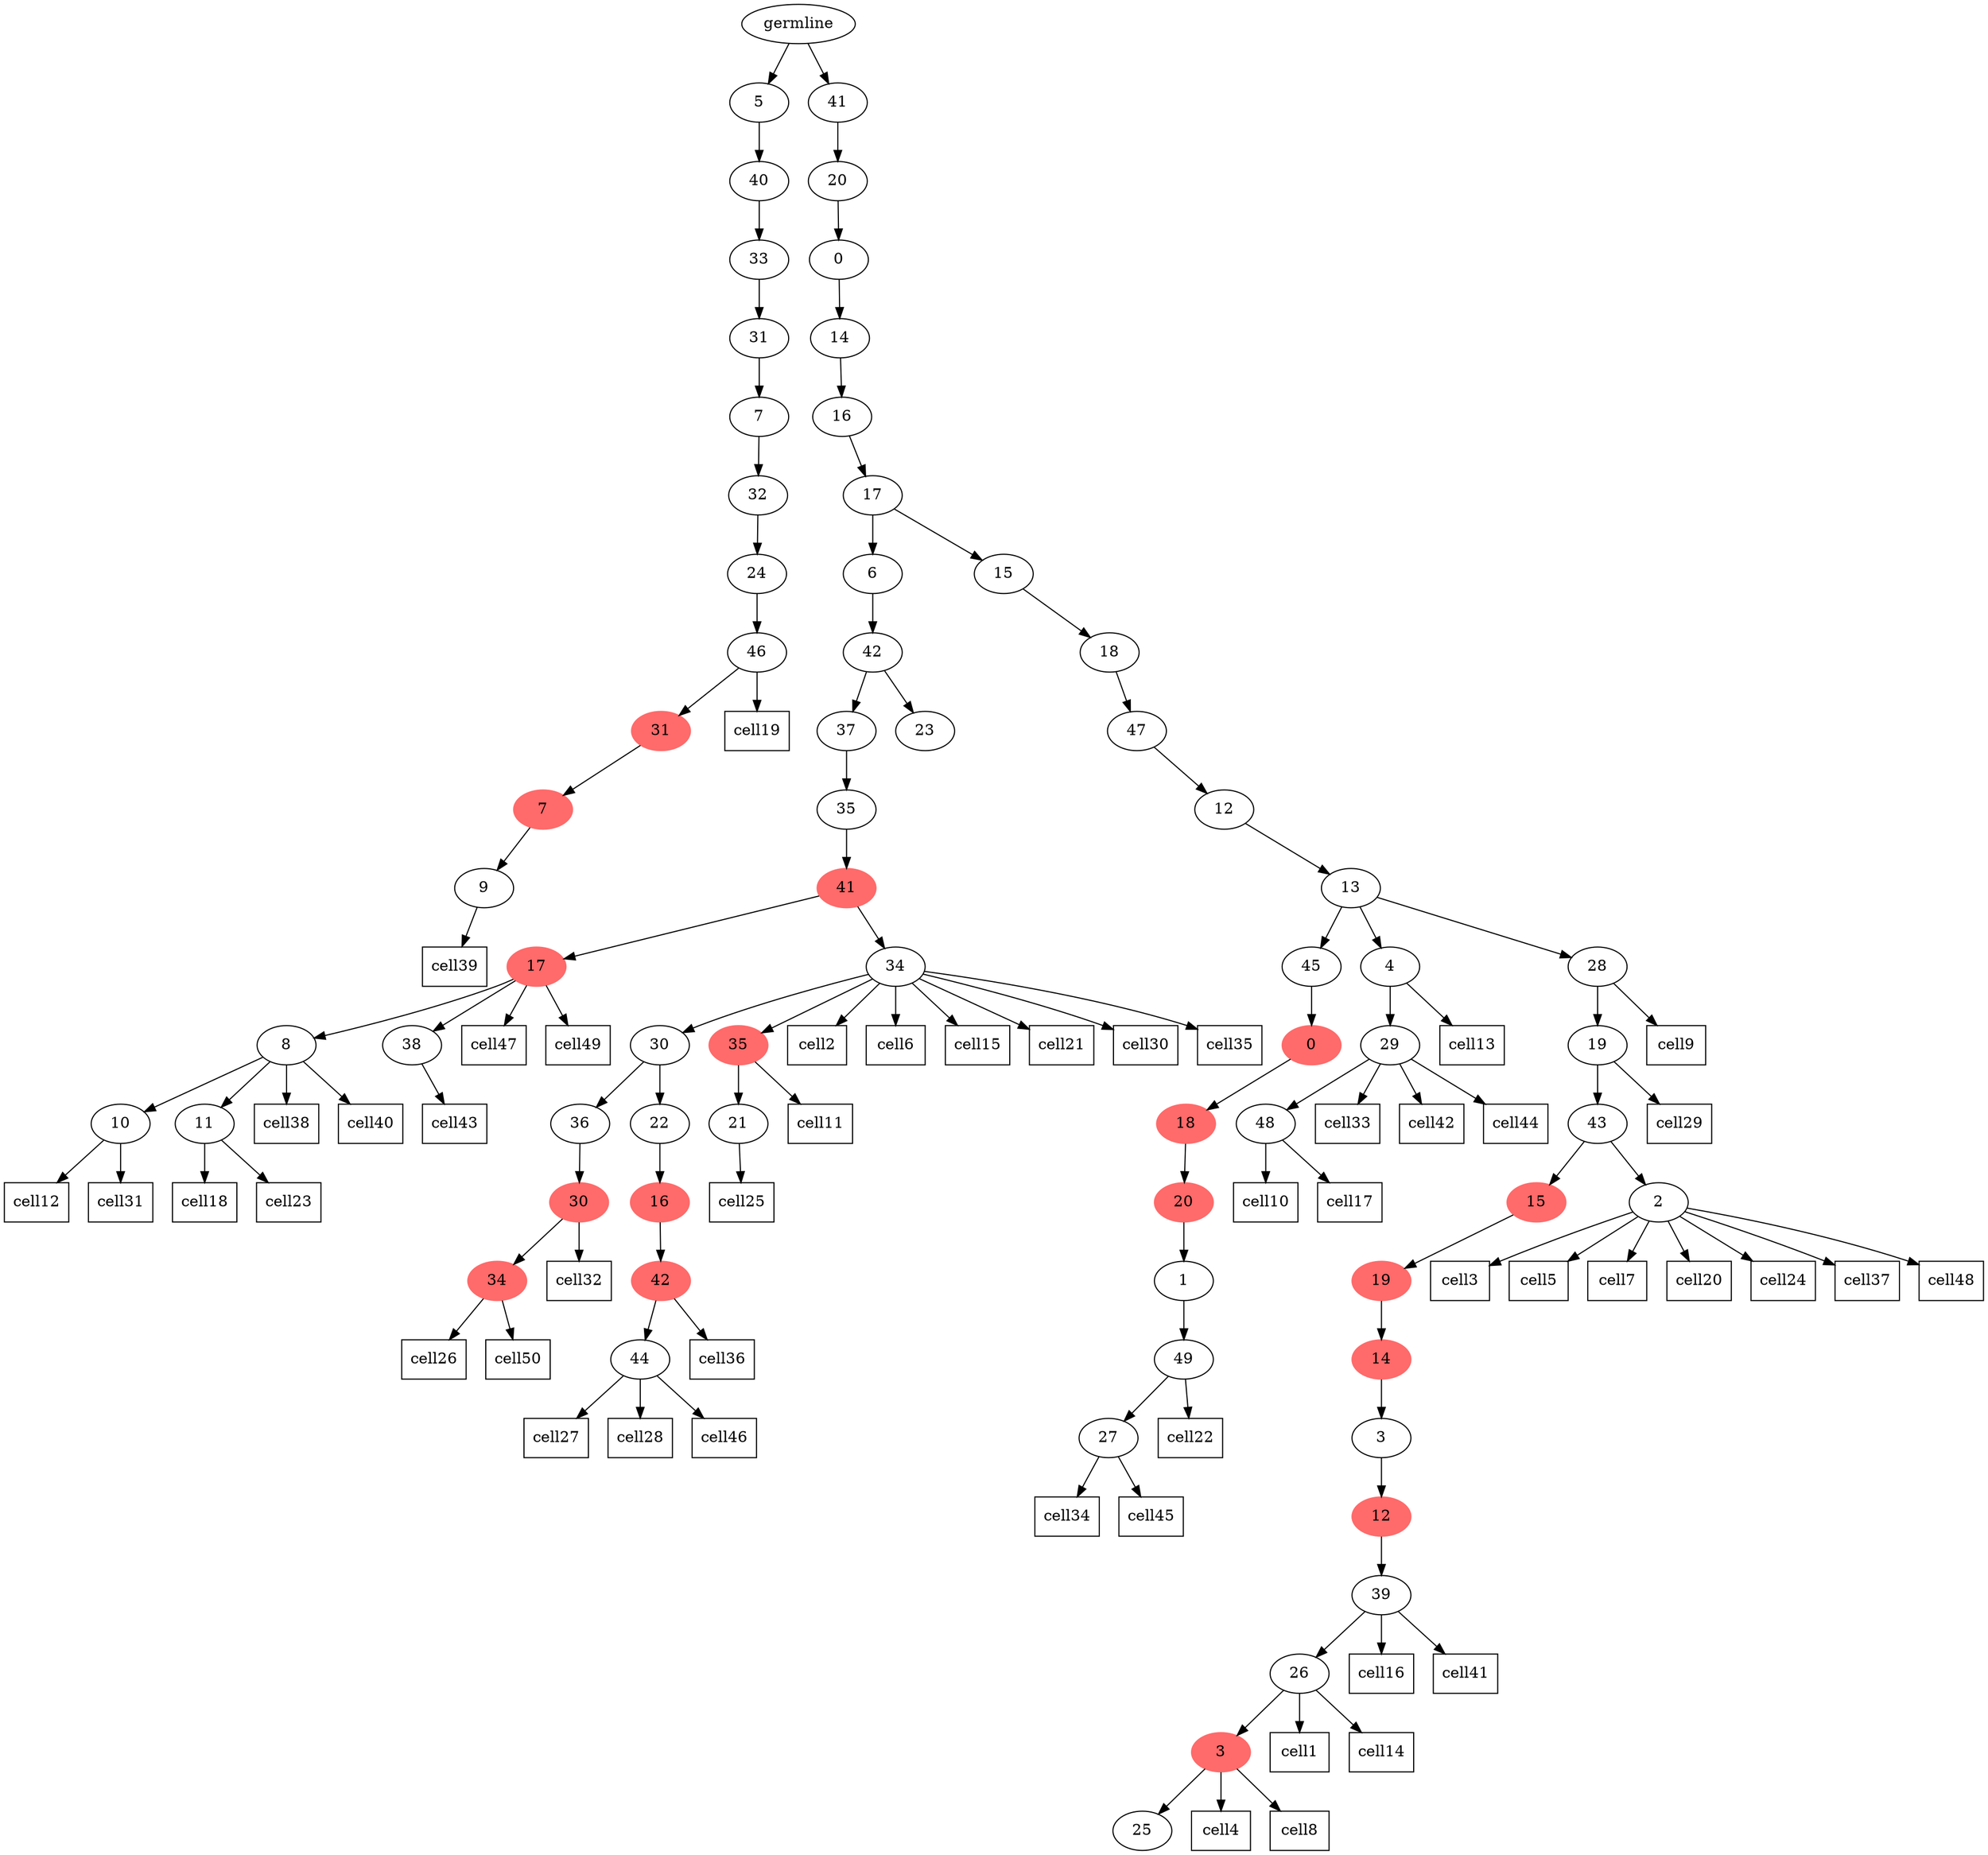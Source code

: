 digraph g {
	"66" -> "67";
	"67" [label="9"];
	"65" -> "66";
	"66" [color=indianred1, style=filled, label="7"];
	"64" -> "65";
	"65" [color=indianred1, style=filled, label="31"];
	"63" -> "64";
	"64" [label="46"];
	"62" -> "63";
	"63" [label="24"];
	"61" -> "62";
	"62" [label="32"];
	"60" -> "61";
	"61" [label="7"];
	"59" -> "60";
	"60" [label="31"];
	"58" -> "59";
	"59" [label="33"];
	"57" -> "58";
	"58" [label="40"];
	"52" -> "53";
	"53" [label="10"];
	"52" -> "54";
	"54" [label="11"];
	"51" -> "52";
	"52" [label="8"];
	"51" -> "55";
	"55" [label="38"];
	"49" -> "50";
	"50" [color=indianred1, style=filled, label="34"];
	"48" -> "49";
	"49" [color=indianred1, style=filled, label="30"];
	"46" -> "47";
	"47" [label="44"];
	"45" -> "46";
	"46" [color=indianred1, style=filled, label="42"];
	"44" -> "45";
	"45" [color=indianred1, style=filled, label="16"];
	"43" -> "44";
	"44" [label="22"];
	"43" -> "48";
	"48" [label="36"];
	"41" -> "42";
	"42" [label="21"];
	"40" -> "41";
	"41" [color=indianred1, style=filled, label="35"];
	"40" -> "43";
	"43" [label="30"];
	"39" -> "40";
	"40" [label="34"];
	"39" -> "51";
	"51" [color=indianred1, style=filled, label="17"];
	"38" -> "39";
	"39" [color=indianred1, style=filled, label="41"];
	"37" -> "38";
	"38" [label="35"];
	"36" -> "37";
	"37" [label="37"];
	"36" -> "56";
	"56" [label="23"];
	"35" -> "36";
	"36" [label="42"];
	"33" -> "34";
	"34" [label="27"];
	"32" -> "33";
	"33" [label="49"];
	"31" -> "32";
	"32" [label="1"];
	"30" -> "31";
	"31" [color=indianred1, style=filled, label="20"];
	"29" -> "30";
	"30" [color=indianred1, style=filled, label="18"];
	"28" -> "29";
	"29" [color=indianred1, style=filled, label="0"];
	"26" -> "27";
	"27" [label="48"];
	"25" -> "26";
	"26" [label="29"];
	"22" -> "23";
	"23" [label="25"];
	"21" -> "22";
	"22" [color=indianred1, style=filled, label="3"];
	"20" -> "21";
	"21" [label="26"];
	"19" -> "20";
	"20" [label="39"];
	"18" -> "19";
	"19" [color=indianred1, style=filled, label="12"];
	"17" -> "18";
	"18" [label="3"];
	"16" -> "17";
	"17" [color=indianred1, style=filled, label="14"];
	"15" -> "16";
	"16" [color=indianred1, style=filled, label="19"];
	"14" -> "15";
	"15" [color=indianred1, style=filled, label="15"];
	"14" -> "24";
	"24" [label="2"];
	"13" -> "14";
	"14" [label="43"];
	"12" -> "13";
	"13" [label="19"];
	"11" -> "12";
	"12" [label="28"];
	"11" -> "25";
	"25" [label="4"];
	"11" -> "28";
	"28" [label="45"];
	"10" -> "11";
	"11" [label="13"];
	"9" -> "10";
	"10" [label="12"];
	"8" -> "9";
	"9" [label="47"];
	"7" -> "8";
	"8" [label="18"];
	"6" -> "7";
	"7" [label="15"];
	"6" -> "35";
	"35" [label="6"];
	"5" -> "6";
	"6" [label="17"];
	"4" -> "5";
	"5" [label="16"];
	"3" -> "4";
	"4" [label="14"];
	"2" -> "3";
	"3" [label="0"];
	"1" -> "2";
	"2" [label="20"];
	"0" -> "1";
	"1" [label="41"];
	"0" -> "57";
	"57" [label="5"];
	"0" [label="germline"];
	"21" -> cell1;
	cell1 [shape=box]
	"40" -> cell2;
	cell2 [shape=box]
	"24" -> cell3;
	cell3 [shape=box]
	"22" -> cell4;
	cell4 [shape=box]
	"24" -> cell5;
	cell5 [shape=box]
	"40" -> cell6;
	cell6 [shape=box]
	"24" -> cell7;
	cell7 [shape=box]
	"22" -> cell8;
	cell8 [shape=box]
	"12" -> cell9;
	cell9 [shape=box]
	"27" -> cell10;
	cell10 [shape=box]
	"41" -> cell11;
	cell11 [shape=box]
	"53" -> cell12;
	cell12 [shape=box]
	"25" -> cell13;
	cell13 [shape=box]
	"21" -> cell14;
	cell14 [shape=box]
	"40" -> cell15;
	cell15 [shape=box]
	"20" -> cell16;
	cell16 [shape=box]
	"27" -> cell17;
	cell17 [shape=box]
	"54" -> cell18;
	cell18 [shape=box]
	"64" -> cell19;
	cell19 [shape=box]
	"24" -> cell20;
	cell20 [shape=box]
	"40" -> cell21;
	cell21 [shape=box]
	"33" -> cell22;
	cell22 [shape=box]
	"54" -> cell23;
	cell23 [shape=box]
	"24" -> cell24;
	cell24 [shape=box]
	"42" -> cell25;
	cell25 [shape=box]
	"50" -> cell26;
	cell26 [shape=box]
	"47" -> cell27;
	cell27 [shape=box]
	"47" -> cell28;
	cell28 [shape=box]
	"13" -> cell29;
	cell29 [shape=box]
	"40" -> cell30;
	cell30 [shape=box]
	"53" -> cell31;
	cell31 [shape=box]
	"49" -> cell32;
	cell32 [shape=box]
	"26" -> cell33;
	cell33 [shape=box]
	"34" -> cell34;
	cell34 [shape=box]
	"40" -> cell35;
	cell35 [shape=box]
	"46" -> cell36;
	cell36 [shape=box]
	"24" -> cell37;
	cell37 [shape=box]
	"52" -> cell38;
	cell38 [shape=box]
	"67" -> cell39;
	cell39 [shape=box]
	"52" -> cell40;
	cell40 [shape=box]
	"20" -> cell41;
	cell41 [shape=box]
	"26" -> cell42;
	cell42 [shape=box]
	"55" -> cell43;
	cell43 [shape=box]
	"26" -> cell44;
	cell44 [shape=box]
	"34" -> cell45;
	cell45 [shape=box]
	"47" -> cell46;
	cell46 [shape=box]
	"51" -> cell47;
	cell47 [shape=box]
	"24" -> cell48;
	cell48 [shape=box]
	"51" -> cell49;
	cell49 [shape=box]
	"50" -> cell50;
	cell50 [shape=box]
}
